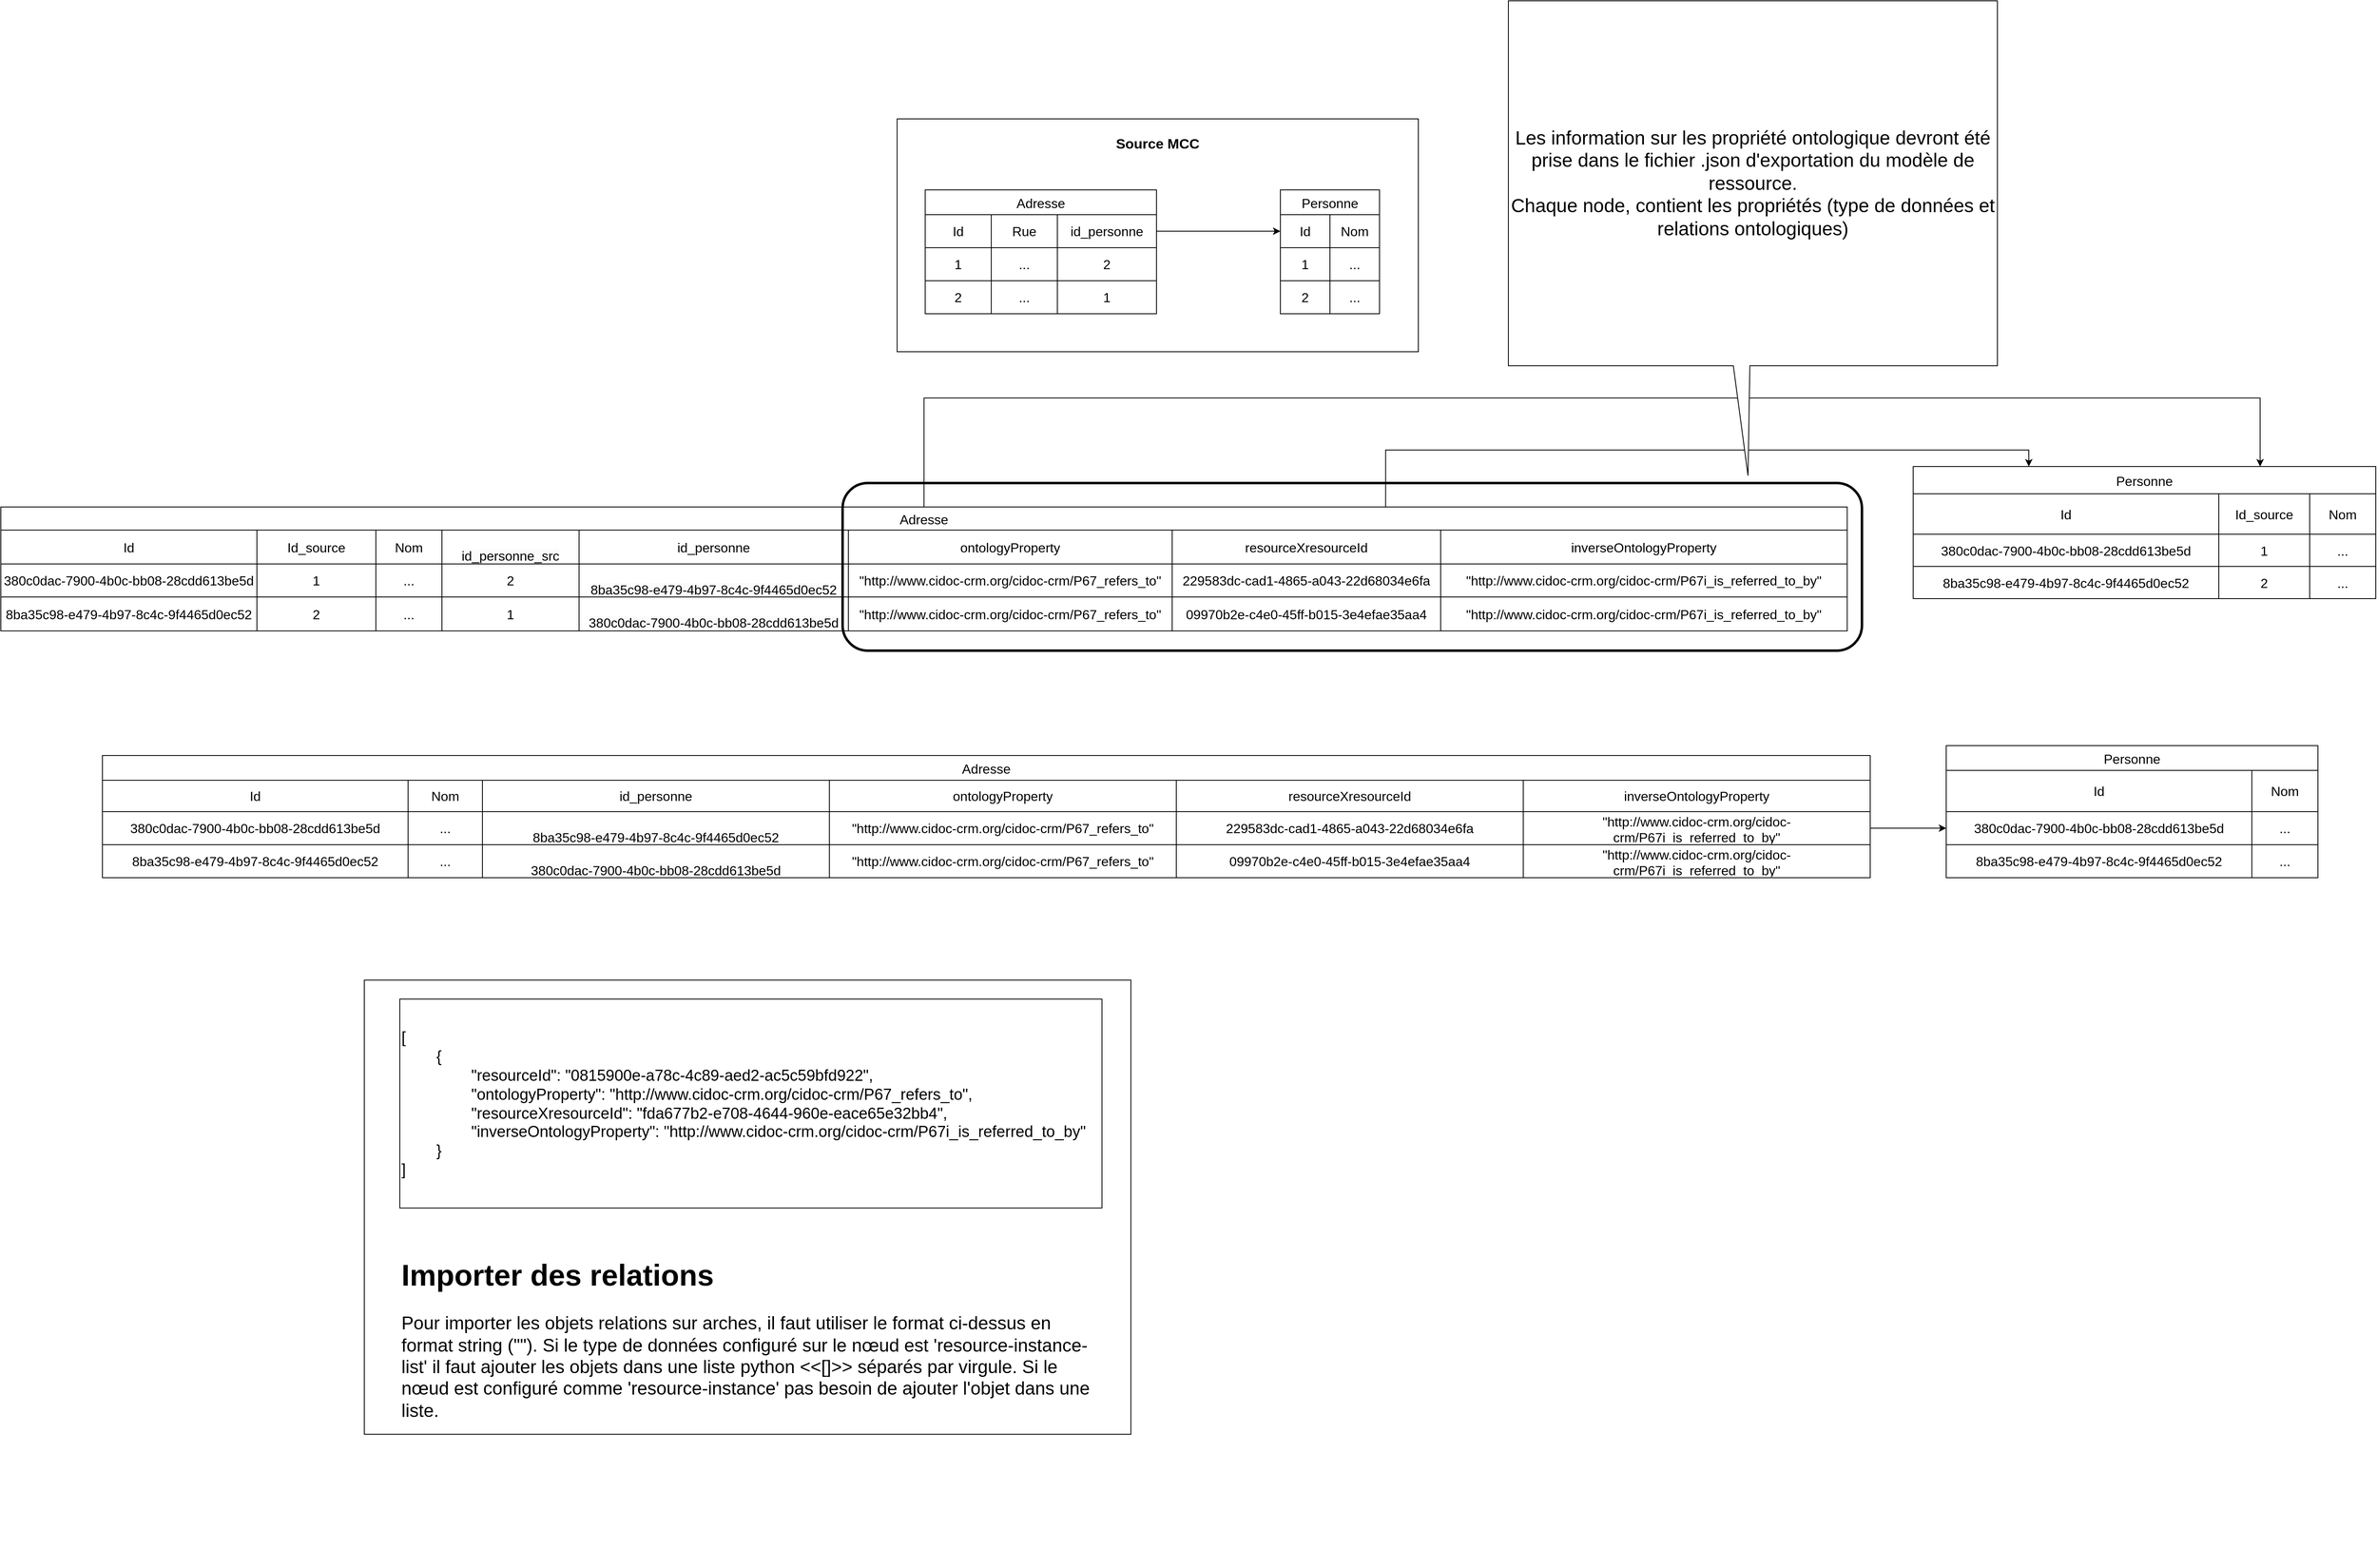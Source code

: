<mxfile version="25.0.3">
  <diagram name="Page-1" id="IC2KCkqAi2Nd4JaMHpeQ">
    <mxGraphModel dx="5240" dy="2346" grid="0" gridSize="10" guides="1" tooltips="1" connect="1" arrows="1" fold="1" page="0" pageScale="1" pageWidth="827" pageHeight="1169" math="0" shadow="0">
      <root>
        <mxCell id="0" />
        <mxCell id="1" parent="0" />
        <mxCell id="qV6dKlDI1EXLV0EOjrcU-1" value="Personne" style="shape=table;startSize=30;container=1;collapsible=0;childLayout=tableLayout;strokeColor=default;fontSize=16;" parent="1" vertex="1">
          <mxGeometry x="1049" y="286" width="120" height="150" as="geometry" />
        </mxCell>
        <mxCell id="qV6dKlDI1EXLV0EOjrcU-2" value="" style="shape=tableRow;horizontal=0;startSize=0;swimlaneHead=0;swimlaneBody=0;strokeColor=inherit;top=0;left=0;bottom=0;right=0;collapsible=0;dropTarget=0;fillColor=none;points=[[0,0.5],[1,0.5]];portConstraint=eastwest;fontSize=16;" parent="qV6dKlDI1EXLV0EOjrcU-1" vertex="1">
          <mxGeometry y="30" width="120" height="40" as="geometry" />
        </mxCell>
        <mxCell id="qV6dKlDI1EXLV0EOjrcU-3" value="Id" style="shape=partialRectangle;html=1;whiteSpace=wrap;connectable=0;strokeColor=inherit;overflow=hidden;fillColor=none;top=0;left=0;bottom=0;right=0;pointerEvents=1;fontSize=16;" parent="qV6dKlDI1EXLV0EOjrcU-2" vertex="1">
          <mxGeometry width="60" height="40" as="geometry">
            <mxRectangle width="60" height="40" as="alternateBounds" />
          </mxGeometry>
        </mxCell>
        <mxCell id="qV6dKlDI1EXLV0EOjrcU-5" value="Nom" style="shape=partialRectangle;html=1;whiteSpace=wrap;connectable=0;strokeColor=inherit;overflow=hidden;fillColor=none;top=0;left=0;bottom=0;right=0;pointerEvents=1;fontSize=16;" parent="qV6dKlDI1EXLV0EOjrcU-2" vertex="1">
          <mxGeometry x="60" width="60" height="40" as="geometry">
            <mxRectangle width="60" height="40" as="alternateBounds" />
          </mxGeometry>
        </mxCell>
        <mxCell id="qV6dKlDI1EXLV0EOjrcU-6" value="" style="shape=tableRow;horizontal=0;startSize=0;swimlaneHead=0;swimlaneBody=0;strokeColor=inherit;top=0;left=0;bottom=0;right=0;collapsible=0;dropTarget=0;fillColor=none;points=[[0,0.5],[1,0.5]];portConstraint=eastwest;fontSize=16;" parent="qV6dKlDI1EXLV0EOjrcU-1" vertex="1">
          <mxGeometry y="70" width="120" height="40" as="geometry" />
        </mxCell>
        <mxCell id="qV6dKlDI1EXLV0EOjrcU-7" value="1" style="shape=partialRectangle;html=1;whiteSpace=wrap;connectable=0;strokeColor=inherit;overflow=hidden;fillColor=none;top=0;left=0;bottom=0;right=0;pointerEvents=1;fontSize=16;" parent="qV6dKlDI1EXLV0EOjrcU-6" vertex="1">
          <mxGeometry width="60" height="40" as="geometry">
            <mxRectangle width="60" height="40" as="alternateBounds" />
          </mxGeometry>
        </mxCell>
        <mxCell id="qV6dKlDI1EXLV0EOjrcU-9" value="..." style="shape=partialRectangle;html=1;whiteSpace=wrap;connectable=0;strokeColor=inherit;overflow=hidden;fillColor=none;top=0;left=0;bottom=0;right=0;pointerEvents=1;fontSize=16;" parent="qV6dKlDI1EXLV0EOjrcU-6" vertex="1">
          <mxGeometry x="60" width="60" height="40" as="geometry">
            <mxRectangle width="60" height="40" as="alternateBounds" />
          </mxGeometry>
        </mxCell>
        <mxCell id="qV6dKlDI1EXLV0EOjrcU-10" value="" style="shape=tableRow;horizontal=0;startSize=0;swimlaneHead=0;swimlaneBody=0;strokeColor=inherit;top=0;left=0;bottom=0;right=0;collapsible=0;dropTarget=0;fillColor=none;points=[[0,0.5],[1,0.5]];portConstraint=eastwest;fontSize=16;" parent="qV6dKlDI1EXLV0EOjrcU-1" vertex="1">
          <mxGeometry y="110" width="120" height="40" as="geometry" />
        </mxCell>
        <mxCell id="qV6dKlDI1EXLV0EOjrcU-11" value="2" style="shape=partialRectangle;html=1;whiteSpace=wrap;connectable=0;strokeColor=inherit;overflow=hidden;fillColor=none;top=0;left=0;bottom=0;right=0;pointerEvents=1;fontSize=16;" parent="qV6dKlDI1EXLV0EOjrcU-10" vertex="1">
          <mxGeometry width="60" height="40" as="geometry">
            <mxRectangle width="60" height="40" as="alternateBounds" />
          </mxGeometry>
        </mxCell>
        <mxCell id="qV6dKlDI1EXLV0EOjrcU-13" value="..." style="shape=partialRectangle;html=1;whiteSpace=wrap;connectable=0;strokeColor=inherit;overflow=hidden;fillColor=none;top=0;left=0;bottom=0;right=0;pointerEvents=1;fontSize=16;" parent="qV6dKlDI1EXLV0EOjrcU-10" vertex="1">
          <mxGeometry x="60" width="60" height="40" as="geometry">
            <mxRectangle width="60" height="40" as="alternateBounds" />
          </mxGeometry>
        </mxCell>
        <mxCell id="qV6dKlDI1EXLV0EOjrcU-14" value="Adresse" style="shape=table;startSize=30;container=1;collapsible=0;childLayout=tableLayout;strokeColor=default;fontSize=16;" parent="1" vertex="1">
          <mxGeometry x="619" y="286" width="280" height="150" as="geometry" />
        </mxCell>
        <mxCell id="qV6dKlDI1EXLV0EOjrcU-15" value="" style="shape=tableRow;horizontal=0;startSize=0;swimlaneHead=0;swimlaneBody=0;strokeColor=inherit;top=0;left=0;bottom=0;right=0;collapsible=0;dropTarget=0;fillColor=none;points=[[0,0.5],[1,0.5]];portConstraint=eastwest;fontSize=16;" parent="qV6dKlDI1EXLV0EOjrcU-14" vertex="1">
          <mxGeometry y="30" width="280" height="40" as="geometry" />
        </mxCell>
        <mxCell id="qV6dKlDI1EXLV0EOjrcU-16" value="Id" style="shape=partialRectangle;html=1;whiteSpace=wrap;connectable=0;strokeColor=inherit;overflow=hidden;fillColor=none;top=0;left=0;bottom=0;right=0;pointerEvents=1;fontSize=16;" parent="qV6dKlDI1EXLV0EOjrcU-15" vertex="1">
          <mxGeometry width="80" height="40" as="geometry">
            <mxRectangle width="80" height="40" as="alternateBounds" />
          </mxGeometry>
        </mxCell>
        <mxCell id="qV6dKlDI1EXLV0EOjrcU-17" value="Rue" style="shape=partialRectangle;html=1;whiteSpace=wrap;connectable=0;strokeColor=inherit;overflow=hidden;fillColor=none;top=0;left=0;bottom=0;right=0;pointerEvents=1;fontSize=16;" parent="qV6dKlDI1EXLV0EOjrcU-15" vertex="1">
          <mxGeometry x="80" width="80" height="40" as="geometry">
            <mxRectangle width="80" height="40" as="alternateBounds" />
          </mxGeometry>
        </mxCell>
        <mxCell id="qV6dKlDI1EXLV0EOjrcU-18" value="id_personne" style="shape=partialRectangle;html=1;whiteSpace=wrap;connectable=0;strokeColor=inherit;overflow=hidden;fillColor=none;top=0;left=0;bottom=0;right=0;pointerEvents=1;fontSize=16;" parent="qV6dKlDI1EXLV0EOjrcU-15" vertex="1">
          <mxGeometry x="160" width="120" height="40" as="geometry">
            <mxRectangle width="120" height="40" as="alternateBounds" />
          </mxGeometry>
        </mxCell>
        <mxCell id="qV6dKlDI1EXLV0EOjrcU-19" value="" style="shape=tableRow;horizontal=0;startSize=0;swimlaneHead=0;swimlaneBody=0;strokeColor=inherit;top=0;left=0;bottom=0;right=0;collapsible=0;dropTarget=0;fillColor=none;points=[[0,0.5],[1,0.5]];portConstraint=eastwest;fontSize=16;" parent="qV6dKlDI1EXLV0EOjrcU-14" vertex="1">
          <mxGeometry y="70" width="280" height="40" as="geometry" />
        </mxCell>
        <mxCell id="qV6dKlDI1EXLV0EOjrcU-20" value="1" style="shape=partialRectangle;html=1;whiteSpace=wrap;connectable=0;strokeColor=inherit;overflow=hidden;fillColor=none;top=0;left=0;bottom=0;right=0;pointerEvents=1;fontSize=16;" parent="qV6dKlDI1EXLV0EOjrcU-19" vertex="1">
          <mxGeometry width="80" height="40" as="geometry">
            <mxRectangle width="80" height="40" as="alternateBounds" />
          </mxGeometry>
        </mxCell>
        <mxCell id="qV6dKlDI1EXLV0EOjrcU-21" value="..." style="shape=partialRectangle;html=1;whiteSpace=wrap;connectable=0;strokeColor=inherit;overflow=hidden;fillColor=none;top=0;left=0;bottom=0;right=0;pointerEvents=1;fontSize=16;" parent="qV6dKlDI1EXLV0EOjrcU-19" vertex="1">
          <mxGeometry x="80" width="80" height="40" as="geometry">
            <mxRectangle width="80" height="40" as="alternateBounds" />
          </mxGeometry>
        </mxCell>
        <mxCell id="qV6dKlDI1EXLV0EOjrcU-22" value="2" style="shape=partialRectangle;html=1;whiteSpace=wrap;connectable=0;strokeColor=inherit;overflow=hidden;fillColor=none;top=0;left=0;bottom=0;right=0;pointerEvents=1;fontSize=16;" parent="qV6dKlDI1EXLV0EOjrcU-19" vertex="1">
          <mxGeometry x="160" width="120" height="40" as="geometry">
            <mxRectangle width="120" height="40" as="alternateBounds" />
          </mxGeometry>
        </mxCell>
        <mxCell id="qV6dKlDI1EXLV0EOjrcU-23" value="" style="shape=tableRow;horizontal=0;startSize=0;swimlaneHead=0;swimlaneBody=0;strokeColor=inherit;top=0;left=0;bottom=0;right=0;collapsible=0;dropTarget=0;fillColor=none;points=[[0,0.5],[1,0.5]];portConstraint=eastwest;fontSize=16;" parent="qV6dKlDI1EXLV0EOjrcU-14" vertex="1">
          <mxGeometry y="110" width="280" height="40" as="geometry" />
        </mxCell>
        <mxCell id="qV6dKlDI1EXLV0EOjrcU-24" value="2" style="shape=partialRectangle;html=1;whiteSpace=wrap;connectable=0;strokeColor=inherit;overflow=hidden;fillColor=none;top=0;left=0;bottom=0;right=0;pointerEvents=1;fontSize=16;" parent="qV6dKlDI1EXLV0EOjrcU-23" vertex="1">
          <mxGeometry width="80" height="40" as="geometry">
            <mxRectangle width="80" height="40" as="alternateBounds" />
          </mxGeometry>
        </mxCell>
        <mxCell id="qV6dKlDI1EXLV0EOjrcU-25" value="..." style="shape=partialRectangle;html=1;whiteSpace=wrap;connectable=0;strokeColor=inherit;overflow=hidden;fillColor=none;top=0;left=0;bottom=0;right=0;pointerEvents=1;fontSize=16;" parent="qV6dKlDI1EXLV0EOjrcU-23" vertex="1">
          <mxGeometry x="80" width="80" height="40" as="geometry">
            <mxRectangle width="80" height="40" as="alternateBounds" />
          </mxGeometry>
        </mxCell>
        <mxCell id="qV6dKlDI1EXLV0EOjrcU-26" value="1" style="shape=partialRectangle;html=1;whiteSpace=wrap;connectable=0;strokeColor=inherit;overflow=hidden;fillColor=none;top=0;left=0;bottom=0;right=0;pointerEvents=1;fontSize=16;" parent="qV6dKlDI1EXLV0EOjrcU-23" vertex="1">
          <mxGeometry x="160" width="120" height="40" as="geometry">
            <mxRectangle width="120" height="40" as="alternateBounds" />
          </mxGeometry>
        </mxCell>
        <mxCell id="qV6dKlDI1EXLV0EOjrcU-27" style="edgeStyle=orthogonalEdgeStyle;rounded=0;orthogonalLoop=1;jettySize=auto;html=1;exitX=1;exitY=0.5;exitDx=0;exitDy=0;entryX=0;entryY=0.5;entryDx=0;entryDy=0;" parent="1" source="qV6dKlDI1EXLV0EOjrcU-15" target="qV6dKlDI1EXLV0EOjrcU-2" edge="1">
          <mxGeometry relative="1" as="geometry" />
        </mxCell>
        <mxCell id="qV6dKlDI1EXLV0EOjrcU-28" value="Personne" style="shape=table;startSize=33;container=1;collapsible=0;childLayout=tableLayout;strokeColor=default;fontSize=16;" parent="1" vertex="1">
          <mxGeometry x="1815" y="621" width="560" height="160" as="geometry" />
        </mxCell>
        <mxCell id="qV6dKlDI1EXLV0EOjrcU-29" value="" style="shape=tableRow;horizontal=0;startSize=0;swimlaneHead=0;swimlaneBody=0;strokeColor=inherit;top=0;left=0;bottom=0;right=0;collapsible=0;dropTarget=0;fillColor=none;points=[[0,0.5],[1,0.5]];portConstraint=eastwest;fontSize=16;" parent="qV6dKlDI1EXLV0EOjrcU-28" vertex="1">
          <mxGeometry y="33" width="560" height="49" as="geometry" />
        </mxCell>
        <mxCell id="qV6dKlDI1EXLV0EOjrcU-30" value="Id" style="shape=partialRectangle;html=1;whiteSpace=wrap;connectable=0;strokeColor=inherit;overflow=hidden;fillColor=none;top=0;left=0;bottom=0;right=0;pointerEvents=1;fontSize=16;" parent="qV6dKlDI1EXLV0EOjrcU-29" vertex="1">
          <mxGeometry width="370" height="49" as="geometry">
            <mxRectangle width="370" height="49" as="alternateBounds" />
          </mxGeometry>
        </mxCell>
        <mxCell id="qV6dKlDI1EXLV0EOjrcU-31" value="Id_source" style="shape=partialRectangle;html=1;whiteSpace=wrap;connectable=0;strokeColor=inherit;overflow=hidden;fillColor=none;top=0;left=0;bottom=0;right=0;pointerEvents=1;fontSize=16;" parent="qV6dKlDI1EXLV0EOjrcU-29" vertex="1">
          <mxGeometry x="370" width="110" height="49" as="geometry">
            <mxRectangle width="110" height="49" as="alternateBounds" />
          </mxGeometry>
        </mxCell>
        <mxCell id="qV6dKlDI1EXLV0EOjrcU-38" value="Nom" style="shape=partialRectangle;html=1;whiteSpace=wrap;connectable=0;strokeColor=inherit;overflow=hidden;fillColor=none;top=0;left=0;bottom=0;right=0;pointerEvents=1;fontSize=16;" parent="qV6dKlDI1EXLV0EOjrcU-29" vertex="1">
          <mxGeometry x="480" width="80" height="49" as="geometry">
            <mxRectangle width="80" height="49" as="alternateBounds" />
          </mxGeometry>
        </mxCell>
        <mxCell id="qV6dKlDI1EXLV0EOjrcU-32" value="" style="shape=tableRow;horizontal=0;startSize=0;swimlaneHead=0;swimlaneBody=0;strokeColor=inherit;top=0;left=0;bottom=0;right=0;collapsible=0;dropTarget=0;fillColor=none;points=[[0,0.5],[1,0.5]];portConstraint=eastwest;fontSize=16;" parent="qV6dKlDI1EXLV0EOjrcU-28" vertex="1">
          <mxGeometry y="82" width="560" height="39" as="geometry" />
        </mxCell>
        <mxCell id="qV6dKlDI1EXLV0EOjrcU-33" value="380c0dac-7900-4b0c-bb08-28cdd613be5d" style="shape=partialRectangle;html=1;whiteSpace=wrap;connectable=0;strokeColor=inherit;overflow=hidden;fillColor=none;top=0;left=0;bottom=0;right=0;pointerEvents=1;fontSize=16;" parent="qV6dKlDI1EXLV0EOjrcU-32" vertex="1">
          <mxGeometry width="370" height="39" as="geometry">
            <mxRectangle width="370" height="39" as="alternateBounds" />
          </mxGeometry>
        </mxCell>
        <mxCell id="qV6dKlDI1EXLV0EOjrcU-34" value="1" style="shape=partialRectangle;html=1;whiteSpace=wrap;connectable=0;strokeColor=inherit;overflow=hidden;fillColor=none;top=0;left=0;bottom=0;right=0;pointerEvents=1;fontSize=16;" parent="qV6dKlDI1EXLV0EOjrcU-32" vertex="1">
          <mxGeometry x="370" width="110" height="39" as="geometry">
            <mxRectangle width="110" height="39" as="alternateBounds" />
          </mxGeometry>
        </mxCell>
        <mxCell id="qV6dKlDI1EXLV0EOjrcU-39" value="..." style="shape=partialRectangle;html=1;whiteSpace=wrap;connectable=0;strokeColor=inherit;overflow=hidden;fillColor=none;top=0;left=0;bottom=0;right=0;pointerEvents=1;fontSize=16;" parent="qV6dKlDI1EXLV0EOjrcU-32" vertex="1">
          <mxGeometry x="480" width="80" height="39" as="geometry">
            <mxRectangle width="80" height="39" as="alternateBounds" />
          </mxGeometry>
        </mxCell>
        <mxCell id="qV6dKlDI1EXLV0EOjrcU-35" value="" style="shape=tableRow;horizontal=0;startSize=0;swimlaneHead=0;swimlaneBody=0;strokeColor=inherit;top=0;left=0;bottom=0;right=0;collapsible=0;dropTarget=0;fillColor=none;points=[[0,0.5],[1,0.5]];portConstraint=eastwest;fontSize=16;" parent="qV6dKlDI1EXLV0EOjrcU-28" vertex="1">
          <mxGeometry y="121" width="560" height="39" as="geometry" />
        </mxCell>
        <mxCell id="qV6dKlDI1EXLV0EOjrcU-36" value="8ba35c98-e479-4b97-8c4c-9f4465d0ec52" style="shape=partialRectangle;html=1;whiteSpace=wrap;connectable=0;strokeColor=inherit;overflow=hidden;fillColor=none;top=0;left=0;bottom=0;right=0;pointerEvents=1;fontSize=16;" parent="qV6dKlDI1EXLV0EOjrcU-35" vertex="1">
          <mxGeometry width="370" height="39" as="geometry">
            <mxRectangle width="370" height="39" as="alternateBounds" />
          </mxGeometry>
        </mxCell>
        <mxCell id="qV6dKlDI1EXLV0EOjrcU-37" value="2" style="shape=partialRectangle;html=1;whiteSpace=wrap;connectable=0;strokeColor=inherit;overflow=hidden;fillColor=none;top=0;left=0;bottom=0;right=0;pointerEvents=1;fontSize=16;" parent="qV6dKlDI1EXLV0EOjrcU-35" vertex="1">
          <mxGeometry x="370" width="110" height="39" as="geometry">
            <mxRectangle width="110" height="39" as="alternateBounds" />
          </mxGeometry>
        </mxCell>
        <mxCell id="qV6dKlDI1EXLV0EOjrcU-40" value="..." style="shape=partialRectangle;html=1;whiteSpace=wrap;connectable=0;strokeColor=inherit;overflow=hidden;fillColor=none;top=0;left=0;bottom=0;right=0;pointerEvents=1;fontSize=16;" parent="qV6dKlDI1EXLV0EOjrcU-35" vertex="1">
          <mxGeometry x="480" width="80" height="39" as="geometry">
            <mxRectangle width="80" height="39" as="alternateBounds" />
          </mxGeometry>
        </mxCell>
        <mxCell id="qV6dKlDI1EXLV0EOjrcU-97" style="edgeStyle=orthogonalEdgeStyle;rounded=0;orthogonalLoop=1;jettySize=auto;html=1;exitX=0.75;exitY=0;exitDx=0;exitDy=0;entryX=0.25;entryY=0;entryDx=0;entryDy=0;" parent="1" source="qV6dKlDI1EXLV0EOjrcU-41" target="qV6dKlDI1EXLV0EOjrcU-28" edge="1">
          <mxGeometry relative="1" as="geometry" />
        </mxCell>
        <mxCell id="qV6dKlDI1EXLV0EOjrcU-109" style="edgeStyle=orthogonalEdgeStyle;rounded=0;orthogonalLoop=1;jettySize=auto;html=1;exitX=0.5;exitY=0;exitDx=0;exitDy=0;entryX=0.75;entryY=0;entryDx=0;entryDy=0;" parent="1" source="qV6dKlDI1EXLV0EOjrcU-41" target="qV6dKlDI1EXLV0EOjrcU-28" edge="1">
          <mxGeometry relative="1" as="geometry">
            <Array as="points">
              <mxPoint x="690" y="538" />
              <mxPoint x="2418" y="538" />
            </Array>
          </mxGeometry>
        </mxCell>
        <mxCell id="qV6dKlDI1EXLV0EOjrcU-41" value="Adresse" style="shape=table;startSize=28;container=1;collapsible=0;childLayout=tableLayout;strokeColor=default;fontSize=16;" parent="1" vertex="1">
          <mxGeometry x="-500" y="670" width="2235.162" height="150.095" as="geometry" />
        </mxCell>
        <mxCell id="qV6dKlDI1EXLV0EOjrcU-42" value="" style="shape=tableRow;horizontal=0;startSize=0;swimlaneHead=0;swimlaneBody=0;strokeColor=inherit;top=0;left=0;bottom=0;right=0;collapsible=0;dropTarget=0;fillColor=none;points=[[0,0.5],[1,0.5]];portConstraint=eastwest;fontSize=16;" parent="qV6dKlDI1EXLV0EOjrcU-41" vertex="1">
          <mxGeometry y="28" width="2235.162" height="41" as="geometry" />
        </mxCell>
        <mxCell id="qV6dKlDI1EXLV0EOjrcU-43" value="Id" style="shape=partialRectangle;html=1;whiteSpace=wrap;connectable=0;strokeColor=inherit;overflow=hidden;fillColor=none;top=0;left=0;bottom=0;right=0;pointerEvents=1;fontSize=16;" parent="qV6dKlDI1EXLV0EOjrcU-42" vertex="1">
          <mxGeometry width="310" height="41" as="geometry">
            <mxRectangle width="310" height="41" as="alternateBounds" />
          </mxGeometry>
        </mxCell>
        <mxCell id="qV6dKlDI1EXLV0EOjrcU-44" value="Id_source" style="shape=partialRectangle;html=1;whiteSpace=wrap;connectable=0;strokeColor=inherit;overflow=hidden;fillColor=none;top=0;left=0;bottom=0;right=0;pointerEvents=1;fontSize=16;" parent="qV6dKlDI1EXLV0EOjrcU-42" vertex="1">
          <mxGeometry x="310" width="144" height="41" as="geometry">
            <mxRectangle width="144" height="41" as="alternateBounds" />
          </mxGeometry>
        </mxCell>
        <mxCell id="qV6dKlDI1EXLV0EOjrcU-45" value="Nom" style="shape=partialRectangle;html=1;whiteSpace=wrap;connectable=0;strokeColor=inherit;overflow=hidden;fillColor=none;top=0;left=0;bottom=0;right=0;pointerEvents=1;fontSize=16;" parent="qV6dKlDI1EXLV0EOjrcU-42" vertex="1">
          <mxGeometry x="454" width="80" height="41" as="geometry">
            <mxRectangle width="80" height="41" as="alternateBounds" />
          </mxGeometry>
        </mxCell>
        <mxCell id="qV6dKlDI1EXLV0EOjrcU-54" value="&lt;br&gt;&lt;span style=&quot;color: rgb(0, 0, 0); font-family: Helvetica; font-size: 16px; font-style: normal; font-variant-ligatures: normal; font-variant-caps: normal; font-weight: 400; letter-spacing: normal; orphans: 2; text-align: center; text-indent: 0px; text-transform: none; widows: 2; word-spacing: 0px; -webkit-text-stroke-width: 0px; white-space: normal; background-color: rgb(251, 251, 251); text-decoration-thickness: initial; text-decoration-style: initial; text-decoration-color: initial; display: inline !important; float: none;&quot;&gt;id_personne_src&lt;/span&gt;&lt;div&gt;&lt;br/&gt;&lt;/div&gt;" style="shape=partialRectangle;html=1;whiteSpace=wrap;connectable=0;strokeColor=inherit;overflow=hidden;fillColor=none;top=0;left=0;bottom=0;right=0;pointerEvents=1;fontSize=16;" parent="qV6dKlDI1EXLV0EOjrcU-42" vertex="1">
          <mxGeometry x="534" width="166" height="41" as="geometry">
            <mxRectangle width="166" height="41" as="alternateBounds" />
          </mxGeometry>
        </mxCell>
        <mxCell id="qV6dKlDI1EXLV0EOjrcU-57" value="id_personne" style="shape=partialRectangle;html=1;whiteSpace=wrap;connectable=0;strokeColor=inherit;overflow=hidden;fillColor=none;top=0;left=0;bottom=0;right=0;pointerEvents=1;fontSize=16;" parent="qV6dKlDI1EXLV0EOjrcU-42" vertex="1">
          <mxGeometry x="700" width="326" height="41" as="geometry">
            <mxRectangle width="326" height="41" as="alternateBounds" />
          </mxGeometry>
        </mxCell>
        <mxCell id="qV6dKlDI1EXLV0EOjrcU-100" value="ontologyProperty" style="shape=partialRectangle;html=1;whiteSpace=wrap;connectable=0;strokeColor=inherit;overflow=hidden;fillColor=none;top=0;left=0;bottom=0;right=0;pointerEvents=1;fontSize=16;" parent="qV6dKlDI1EXLV0EOjrcU-42" vertex="1">
          <mxGeometry x="1026" width="392" height="41" as="geometry">
            <mxRectangle width="392" height="41" as="alternateBounds" />
          </mxGeometry>
        </mxCell>
        <mxCell id="qV6dKlDI1EXLV0EOjrcU-103" value="resourceXresourceId" style="shape=partialRectangle;html=1;whiteSpace=wrap;connectable=0;strokeColor=inherit;overflow=hidden;fillColor=none;top=0;left=0;bottom=0;right=0;pointerEvents=1;fontSize=16;" parent="qV6dKlDI1EXLV0EOjrcU-42" vertex="1">
          <mxGeometry x="1418" width="325" height="41" as="geometry">
            <mxRectangle width="325" height="41" as="alternateBounds" />
          </mxGeometry>
        </mxCell>
        <mxCell id="qV6dKlDI1EXLV0EOjrcU-106" value="inverseOntologyProperty" style="shape=partialRectangle;html=1;whiteSpace=wrap;connectable=0;strokeColor=inherit;overflow=hidden;fillColor=none;top=0;left=0;bottom=0;right=0;pointerEvents=1;fontSize=16;" parent="qV6dKlDI1EXLV0EOjrcU-42" vertex="1">
          <mxGeometry x="1743" width="492" height="41" as="geometry">
            <mxRectangle width="492" height="41" as="alternateBounds" />
          </mxGeometry>
        </mxCell>
        <mxCell id="qV6dKlDI1EXLV0EOjrcU-46" value="" style="shape=tableRow;horizontal=0;startSize=0;swimlaneHead=0;swimlaneBody=0;strokeColor=inherit;top=0;left=0;bottom=0;right=0;collapsible=0;dropTarget=0;fillColor=none;points=[[0,0.5],[1,0.5]];portConstraint=eastwest;fontSize=16;" parent="qV6dKlDI1EXLV0EOjrcU-41" vertex="1">
          <mxGeometry y="69" width="2235.162" height="40" as="geometry" />
        </mxCell>
        <mxCell id="qV6dKlDI1EXLV0EOjrcU-47" value="380c0dac-7900-4b0c-bb08-28cdd613be5d" style="shape=partialRectangle;html=1;whiteSpace=wrap;connectable=0;strokeColor=inherit;overflow=hidden;fillColor=none;top=0;left=0;bottom=0;right=0;pointerEvents=1;fontSize=16;" parent="qV6dKlDI1EXLV0EOjrcU-46" vertex="1">
          <mxGeometry width="310" height="40" as="geometry">
            <mxRectangle width="310" height="40" as="alternateBounds" />
          </mxGeometry>
        </mxCell>
        <mxCell id="qV6dKlDI1EXLV0EOjrcU-48" value="1" style="shape=partialRectangle;html=1;whiteSpace=wrap;connectable=0;strokeColor=inherit;overflow=hidden;fillColor=none;top=0;left=0;bottom=0;right=0;pointerEvents=1;fontSize=16;" parent="qV6dKlDI1EXLV0EOjrcU-46" vertex="1">
          <mxGeometry x="310" width="144" height="40" as="geometry">
            <mxRectangle width="144" height="40" as="alternateBounds" />
          </mxGeometry>
        </mxCell>
        <mxCell id="qV6dKlDI1EXLV0EOjrcU-49" value="..." style="shape=partialRectangle;html=1;whiteSpace=wrap;connectable=0;strokeColor=inherit;overflow=hidden;fillColor=none;top=0;left=0;bottom=0;right=0;pointerEvents=1;fontSize=16;" parent="qV6dKlDI1EXLV0EOjrcU-46" vertex="1">
          <mxGeometry x="454" width="80" height="40" as="geometry">
            <mxRectangle width="80" height="40" as="alternateBounds" />
          </mxGeometry>
        </mxCell>
        <mxCell id="qV6dKlDI1EXLV0EOjrcU-55" value="2" style="shape=partialRectangle;html=1;whiteSpace=wrap;connectable=0;strokeColor=inherit;overflow=hidden;fillColor=none;top=0;left=0;bottom=0;right=0;pointerEvents=1;fontSize=16;" parent="qV6dKlDI1EXLV0EOjrcU-46" vertex="1">
          <mxGeometry x="534" width="166" height="40" as="geometry">
            <mxRectangle width="166" height="40" as="alternateBounds" />
          </mxGeometry>
        </mxCell>
        <mxCell id="qV6dKlDI1EXLV0EOjrcU-58" value="&#xa;&lt;span style=&quot;color: rgb(0, 0, 0); font-family: Helvetica; font-size: 16px; font-style: normal; font-variant-ligatures: normal; font-variant-caps: normal; font-weight: 400; letter-spacing: normal; orphans: 2; text-align: center; text-indent: 0px; text-transform: none; widows: 2; word-spacing: 0px; -webkit-text-stroke-width: 0px; white-space: normal; background-color: rgb(251, 251, 251); text-decoration-thickness: initial; text-decoration-style: initial; text-decoration-color: initial; display: inline !important; float: none;&quot;&gt;8ba35c98-e479-4b97-8c4c-9f4465d0ec52&lt;/span&gt;&#xa;&#xa;" style="shape=partialRectangle;html=1;whiteSpace=wrap;connectable=0;strokeColor=inherit;overflow=hidden;fillColor=none;top=0;left=0;bottom=0;right=0;pointerEvents=1;fontSize=16;" parent="qV6dKlDI1EXLV0EOjrcU-46" vertex="1">
          <mxGeometry x="700" width="326" height="40" as="geometry">
            <mxRectangle width="326" height="40" as="alternateBounds" />
          </mxGeometry>
        </mxCell>
        <mxCell id="qV6dKlDI1EXLV0EOjrcU-101" value="&quot;http://www.cidoc-crm.org/cidoc-crm/P67_refers_to&quot;" style="shape=partialRectangle;html=1;whiteSpace=wrap;connectable=0;strokeColor=inherit;overflow=hidden;fillColor=none;top=0;left=0;bottom=0;right=0;pointerEvents=1;fontSize=16;" parent="qV6dKlDI1EXLV0EOjrcU-46" vertex="1">
          <mxGeometry x="1026" width="392" height="40" as="geometry">
            <mxRectangle width="392" height="40" as="alternateBounds" />
          </mxGeometry>
        </mxCell>
        <mxCell id="qV6dKlDI1EXLV0EOjrcU-104" value="229583dc-cad1-4865-a043-22d68034e6fa" style="shape=partialRectangle;html=1;whiteSpace=wrap;connectable=0;strokeColor=inherit;overflow=hidden;fillColor=none;top=0;left=0;bottom=0;right=0;pointerEvents=1;fontSize=16;" parent="qV6dKlDI1EXLV0EOjrcU-46" vertex="1">
          <mxGeometry x="1418" width="325" height="40" as="geometry">
            <mxRectangle width="325" height="40" as="alternateBounds" />
          </mxGeometry>
        </mxCell>
        <mxCell id="qV6dKlDI1EXLV0EOjrcU-107" value="&quot;http://www.cidoc-crm.org/cidoc-crm/P67i_is_referred_to_by&quot;" style="shape=partialRectangle;html=1;whiteSpace=wrap;connectable=0;strokeColor=inherit;overflow=hidden;fillColor=none;top=0;left=0;bottom=0;right=0;pointerEvents=1;fontSize=16;" parent="qV6dKlDI1EXLV0EOjrcU-46" vertex="1">
          <mxGeometry x="1743" width="492" height="40" as="geometry">
            <mxRectangle width="492" height="40" as="alternateBounds" />
          </mxGeometry>
        </mxCell>
        <mxCell id="qV6dKlDI1EXLV0EOjrcU-50" value="" style="shape=tableRow;horizontal=0;startSize=0;swimlaneHead=0;swimlaneBody=0;strokeColor=inherit;top=0;left=0;bottom=0;right=0;collapsible=0;dropTarget=0;fillColor=none;points=[[0,0.5],[1,0.5]];portConstraint=eastwest;fontSize=16;" parent="qV6dKlDI1EXLV0EOjrcU-41" vertex="1">
          <mxGeometry y="109" width="2235.162" height="41" as="geometry" />
        </mxCell>
        <mxCell id="qV6dKlDI1EXLV0EOjrcU-51" value="8ba35c98-e479-4b97-8c4c-9f4465d0ec52" style="shape=partialRectangle;html=1;whiteSpace=wrap;connectable=0;strokeColor=inherit;overflow=hidden;fillColor=none;top=0;left=0;bottom=0;right=0;pointerEvents=1;fontSize=16;" parent="qV6dKlDI1EXLV0EOjrcU-50" vertex="1">
          <mxGeometry width="310" height="41" as="geometry">
            <mxRectangle width="310" height="41" as="alternateBounds" />
          </mxGeometry>
        </mxCell>
        <mxCell id="qV6dKlDI1EXLV0EOjrcU-52" value="2" style="shape=partialRectangle;html=1;whiteSpace=wrap;connectable=0;strokeColor=inherit;overflow=hidden;fillColor=none;top=0;left=0;bottom=0;right=0;pointerEvents=1;fontSize=16;" parent="qV6dKlDI1EXLV0EOjrcU-50" vertex="1">
          <mxGeometry x="310" width="144" height="41" as="geometry">
            <mxRectangle width="144" height="41" as="alternateBounds" />
          </mxGeometry>
        </mxCell>
        <mxCell id="qV6dKlDI1EXLV0EOjrcU-53" value="..." style="shape=partialRectangle;html=1;whiteSpace=wrap;connectable=0;strokeColor=inherit;overflow=hidden;fillColor=none;top=0;left=0;bottom=0;right=0;pointerEvents=1;fontSize=16;" parent="qV6dKlDI1EXLV0EOjrcU-50" vertex="1">
          <mxGeometry x="454" width="80" height="41" as="geometry">
            <mxRectangle width="80" height="41" as="alternateBounds" />
          </mxGeometry>
        </mxCell>
        <mxCell id="qV6dKlDI1EXLV0EOjrcU-56" value="1" style="shape=partialRectangle;html=1;whiteSpace=wrap;connectable=0;strokeColor=inherit;overflow=hidden;fillColor=none;top=0;left=0;bottom=0;right=0;pointerEvents=1;fontSize=16;" parent="qV6dKlDI1EXLV0EOjrcU-50" vertex="1">
          <mxGeometry x="534" width="166" height="41" as="geometry">
            <mxRectangle width="166" height="41" as="alternateBounds" />
          </mxGeometry>
        </mxCell>
        <mxCell id="qV6dKlDI1EXLV0EOjrcU-59" value="&#xa;&lt;span style=&quot;color: rgb(0, 0, 0); font-family: Helvetica; font-size: 16px; font-style: normal; font-variant-ligatures: normal; font-variant-caps: normal; font-weight: 400; letter-spacing: normal; orphans: 2; text-align: center; text-indent: 0px; text-transform: none; widows: 2; word-spacing: 0px; -webkit-text-stroke-width: 0px; white-space: normal; background-color: rgb(251, 251, 251); text-decoration-thickness: initial; text-decoration-style: initial; text-decoration-color: initial; display: inline !important; float: none;&quot;&gt;380c0dac-7900-4b0c-bb08-28cdd613be5d&lt;/span&gt;&#xa;&#xa;" style="shape=partialRectangle;html=1;whiteSpace=wrap;connectable=0;strokeColor=inherit;overflow=hidden;fillColor=none;top=0;left=0;bottom=0;right=0;pointerEvents=1;fontSize=16;" parent="qV6dKlDI1EXLV0EOjrcU-50" vertex="1">
          <mxGeometry x="700" width="326" height="41" as="geometry">
            <mxRectangle width="326" height="41" as="alternateBounds" />
          </mxGeometry>
        </mxCell>
        <mxCell id="qV6dKlDI1EXLV0EOjrcU-102" value="&quot;http://www.cidoc-crm.org/cidoc-crm/P67_refers_to&quot;" style="shape=partialRectangle;html=1;whiteSpace=wrap;connectable=0;strokeColor=inherit;overflow=hidden;fillColor=none;top=0;left=0;bottom=0;right=0;pointerEvents=1;fontSize=16;" parent="qV6dKlDI1EXLV0EOjrcU-50" vertex="1">
          <mxGeometry x="1026" width="392" height="41" as="geometry">
            <mxRectangle width="392" height="41" as="alternateBounds" />
          </mxGeometry>
        </mxCell>
        <mxCell id="qV6dKlDI1EXLV0EOjrcU-105" value="09970b2e-c4e0-45ff-b015-3e4efae35aa4" style="shape=partialRectangle;html=1;whiteSpace=wrap;connectable=0;strokeColor=inherit;overflow=hidden;fillColor=none;top=0;left=0;bottom=0;right=0;pointerEvents=1;fontSize=16;" parent="qV6dKlDI1EXLV0EOjrcU-50" vertex="1">
          <mxGeometry x="1418" width="325" height="41" as="geometry">
            <mxRectangle width="325" height="41" as="alternateBounds" />
          </mxGeometry>
        </mxCell>
        <UserObject label="&quot;http://www.cidoc-crm.org/cidoc-crm/P67i_is_referred_to_by&quot;" link="&quot;http://www.cidoc-crm.org/cidoc-crm/P67i_is_referred_to_by&quot;" id="qV6dKlDI1EXLV0EOjrcU-108">
          <mxCell style="shape=partialRectangle;html=1;whiteSpace=wrap;connectable=0;strokeColor=inherit;overflow=hidden;fillColor=none;top=0;left=0;bottom=0;right=0;pointerEvents=1;fontSize=16;" parent="qV6dKlDI1EXLV0EOjrcU-50" vertex="1">
            <mxGeometry x="1743" width="492" height="41" as="geometry">
              <mxRectangle width="492" height="41" as="alternateBounds" />
            </mxGeometry>
          </mxCell>
        </UserObject>
        <mxCell id="qV6dKlDI1EXLV0EOjrcU-63" value="Personne" style="shape=table;startSize=30;container=1;collapsible=0;childLayout=tableLayout;strokeColor=default;fontSize=16;" parent="1" vertex="1">
          <mxGeometry x="1855" y="959" width="450" height="160" as="geometry" />
        </mxCell>
        <mxCell id="qV6dKlDI1EXLV0EOjrcU-64" value="" style="shape=tableRow;horizontal=0;startSize=0;swimlaneHead=0;swimlaneBody=0;strokeColor=inherit;top=0;left=0;bottom=0;right=0;collapsible=0;dropTarget=0;fillColor=none;points=[[0,0.5],[1,0.5]];portConstraint=eastwest;fontSize=16;" parent="qV6dKlDI1EXLV0EOjrcU-63" vertex="1">
          <mxGeometry y="30" width="450" height="50" as="geometry" />
        </mxCell>
        <mxCell id="qV6dKlDI1EXLV0EOjrcU-65" value="Id" style="shape=partialRectangle;html=1;whiteSpace=wrap;connectable=0;strokeColor=inherit;overflow=hidden;fillColor=none;top=0;left=0;bottom=0;right=0;pointerEvents=1;fontSize=16;" parent="qV6dKlDI1EXLV0EOjrcU-64" vertex="1">
          <mxGeometry width="370" height="50" as="geometry">
            <mxRectangle width="370" height="50" as="alternateBounds" />
          </mxGeometry>
        </mxCell>
        <mxCell id="qV6dKlDI1EXLV0EOjrcU-67" value="Nom" style="shape=partialRectangle;html=1;whiteSpace=wrap;connectable=0;strokeColor=inherit;overflow=hidden;fillColor=none;top=0;left=0;bottom=0;right=0;pointerEvents=1;fontSize=16;" parent="qV6dKlDI1EXLV0EOjrcU-64" vertex="1">
          <mxGeometry x="370" width="80" height="50" as="geometry">
            <mxRectangle width="80" height="50" as="alternateBounds" />
          </mxGeometry>
        </mxCell>
        <mxCell id="qV6dKlDI1EXLV0EOjrcU-68" value="" style="shape=tableRow;horizontal=0;startSize=0;swimlaneHead=0;swimlaneBody=0;strokeColor=inherit;top=0;left=0;bottom=0;right=0;collapsible=0;dropTarget=0;fillColor=none;points=[[0,0.5],[1,0.5]];portConstraint=eastwest;fontSize=16;" parent="qV6dKlDI1EXLV0EOjrcU-63" vertex="1">
          <mxGeometry y="80" width="450" height="40" as="geometry" />
        </mxCell>
        <mxCell id="qV6dKlDI1EXLV0EOjrcU-69" value="380c0dac-7900-4b0c-bb08-28cdd613be5d" style="shape=partialRectangle;html=1;whiteSpace=wrap;connectable=0;strokeColor=inherit;overflow=hidden;fillColor=none;top=0;left=0;bottom=0;right=0;pointerEvents=1;fontSize=16;" parent="qV6dKlDI1EXLV0EOjrcU-68" vertex="1">
          <mxGeometry width="370" height="40" as="geometry">
            <mxRectangle width="370" height="40" as="alternateBounds" />
          </mxGeometry>
        </mxCell>
        <mxCell id="qV6dKlDI1EXLV0EOjrcU-71" value="..." style="shape=partialRectangle;html=1;whiteSpace=wrap;connectable=0;strokeColor=inherit;overflow=hidden;fillColor=none;top=0;left=0;bottom=0;right=0;pointerEvents=1;fontSize=16;" parent="qV6dKlDI1EXLV0EOjrcU-68" vertex="1">
          <mxGeometry x="370" width="80" height="40" as="geometry">
            <mxRectangle width="80" height="40" as="alternateBounds" />
          </mxGeometry>
        </mxCell>
        <mxCell id="qV6dKlDI1EXLV0EOjrcU-72" value="" style="shape=tableRow;horizontal=0;startSize=0;swimlaneHead=0;swimlaneBody=0;strokeColor=inherit;top=0;left=0;bottom=0;right=0;collapsible=0;dropTarget=0;fillColor=none;points=[[0,0.5],[1,0.5]];portConstraint=eastwest;fontSize=16;" parent="qV6dKlDI1EXLV0EOjrcU-63" vertex="1">
          <mxGeometry y="120" width="450" height="40" as="geometry" />
        </mxCell>
        <mxCell id="qV6dKlDI1EXLV0EOjrcU-73" value="8ba35c98-e479-4b97-8c4c-9f4465d0ec52" style="shape=partialRectangle;html=1;whiteSpace=wrap;connectable=0;strokeColor=inherit;overflow=hidden;fillColor=none;top=0;left=0;bottom=0;right=0;pointerEvents=1;fontSize=16;" parent="qV6dKlDI1EXLV0EOjrcU-72" vertex="1">
          <mxGeometry width="370" height="40" as="geometry">
            <mxRectangle width="370" height="40" as="alternateBounds" />
          </mxGeometry>
        </mxCell>
        <mxCell id="qV6dKlDI1EXLV0EOjrcU-75" value="..." style="shape=partialRectangle;html=1;whiteSpace=wrap;connectable=0;strokeColor=inherit;overflow=hidden;fillColor=none;top=0;left=0;bottom=0;right=0;pointerEvents=1;fontSize=16;" parent="qV6dKlDI1EXLV0EOjrcU-72" vertex="1">
          <mxGeometry x="370" width="80" height="40" as="geometry">
            <mxRectangle width="80" height="40" as="alternateBounds" />
          </mxGeometry>
        </mxCell>
        <mxCell id="qV6dKlDI1EXLV0EOjrcU-110" value="Adresse" style="shape=table;startSize=30;container=1;collapsible=0;childLayout=tableLayout;strokeColor=default;fontSize=16;" parent="1" vertex="1">
          <mxGeometry x="-377" y="971" width="2140" height="148.0" as="geometry" />
        </mxCell>
        <mxCell id="qV6dKlDI1EXLV0EOjrcU-111" value="" style="shape=tableRow;horizontal=0;startSize=0;swimlaneHead=0;swimlaneBody=0;strokeColor=inherit;top=0;left=0;bottom=0;right=0;collapsible=0;dropTarget=0;fillColor=none;points=[[0,0.5],[1,0.5]];portConstraint=eastwest;fontSize=16;" parent="qV6dKlDI1EXLV0EOjrcU-110" vertex="1">
          <mxGeometry y="30" width="2140" height="38" as="geometry" />
        </mxCell>
        <mxCell id="qV6dKlDI1EXLV0EOjrcU-112" value="Id" style="shape=partialRectangle;html=1;whiteSpace=wrap;connectable=0;strokeColor=inherit;overflow=hidden;fillColor=none;top=0;left=0;bottom=0;right=0;pointerEvents=1;fontSize=16;" parent="qV6dKlDI1EXLV0EOjrcU-111" vertex="1">
          <mxGeometry width="370" height="38" as="geometry">
            <mxRectangle width="370" height="38" as="alternateBounds" />
          </mxGeometry>
        </mxCell>
        <mxCell id="qV6dKlDI1EXLV0EOjrcU-114" value="Nom" style="shape=partialRectangle;html=1;whiteSpace=wrap;connectable=0;strokeColor=inherit;overflow=hidden;fillColor=none;top=0;left=0;bottom=0;right=0;pointerEvents=1;fontSize=16;" parent="qV6dKlDI1EXLV0EOjrcU-111" vertex="1">
          <mxGeometry x="370" width="90" height="38" as="geometry">
            <mxRectangle width="90" height="38" as="alternateBounds" />
          </mxGeometry>
        </mxCell>
        <mxCell id="qV6dKlDI1EXLV0EOjrcU-116" value="id_personne" style="shape=partialRectangle;html=1;whiteSpace=wrap;connectable=0;strokeColor=inherit;overflow=hidden;fillColor=none;top=0;left=0;bottom=0;right=0;pointerEvents=1;fontSize=16;" parent="qV6dKlDI1EXLV0EOjrcU-111" vertex="1">
          <mxGeometry x="460" width="420" height="38" as="geometry">
            <mxRectangle width="420" height="38" as="alternateBounds" />
          </mxGeometry>
        </mxCell>
        <mxCell id="qV6dKlDI1EXLV0EOjrcU-117" value="ontologyProperty" style="shape=partialRectangle;html=1;whiteSpace=wrap;connectable=0;strokeColor=inherit;overflow=hidden;fillColor=none;top=0;left=0;bottom=0;right=0;pointerEvents=1;fontSize=16;" parent="qV6dKlDI1EXLV0EOjrcU-111" vertex="1">
          <mxGeometry x="880" width="420" height="38" as="geometry">
            <mxRectangle width="420" height="38" as="alternateBounds" />
          </mxGeometry>
        </mxCell>
        <mxCell id="qV6dKlDI1EXLV0EOjrcU-118" value="resourceXresourceId" style="shape=partialRectangle;html=1;whiteSpace=wrap;connectable=0;strokeColor=inherit;overflow=hidden;fillColor=none;top=0;left=0;bottom=0;right=0;pointerEvents=1;fontSize=16;" parent="qV6dKlDI1EXLV0EOjrcU-111" vertex="1">
          <mxGeometry x="1300" width="420" height="38" as="geometry">
            <mxRectangle width="420" height="38" as="alternateBounds" />
          </mxGeometry>
        </mxCell>
        <mxCell id="qV6dKlDI1EXLV0EOjrcU-119" value="inverseOntologyProperty" style="shape=partialRectangle;html=1;whiteSpace=wrap;connectable=0;strokeColor=inherit;overflow=hidden;fillColor=none;top=0;left=0;bottom=0;right=0;pointerEvents=1;fontSize=16;" parent="qV6dKlDI1EXLV0EOjrcU-111" vertex="1">
          <mxGeometry x="1720" width="420" height="38" as="geometry">
            <mxRectangle width="420" height="38" as="alternateBounds" />
          </mxGeometry>
        </mxCell>
        <mxCell id="qV6dKlDI1EXLV0EOjrcU-120" value="" style="shape=tableRow;horizontal=0;startSize=0;swimlaneHead=0;swimlaneBody=0;strokeColor=inherit;top=0;left=0;bottom=0;right=0;collapsible=0;dropTarget=0;fillColor=none;points=[[0,0.5],[1,0.5]];portConstraint=eastwest;fontSize=16;" parent="qV6dKlDI1EXLV0EOjrcU-110" vertex="1">
          <mxGeometry y="68" width="2140" height="40" as="geometry" />
        </mxCell>
        <mxCell id="qV6dKlDI1EXLV0EOjrcU-121" value="380c0dac-7900-4b0c-bb08-28cdd613be5d" style="shape=partialRectangle;html=1;whiteSpace=wrap;connectable=0;strokeColor=inherit;overflow=hidden;fillColor=none;top=0;left=0;bottom=0;right=0;pointerEvents=1;fontSize=16;" parent="qV6dKlDI1EXLV0EOjrcU-120" vertex="1">
          <mxGeometry width="370" height="40" as="geometry">
            <mxRectangle width="370" height="40" as="alternateBounds" />
          </mxGeometry>
        </mxCell>
        <mxCell id="qV6dKlDI1EXLV0EOjrcU-123" value="..." style="shape=partialRectangle;html=1;whiteSpace=wrap;connectable=0;strokeColor=inherit;overflow=hidden;fillColor=none;top=0;left=0;bottom=0;right=0;pointerEvents=1;fontSize=16;" parent="qV6dKlDI1EXLV0EOjrcU-120" vertex="1">
          <mxGeometry x="370" width="90" height="40" as="geometry">
            <mxRectangle width="90" height="40" as="alternateBounds" />
          </mxGeometry>
        </mxCell>
        <mxCell id="qV6dKlDI1EXLV0EOjrcU-125" value="&#xa;&lt;span style=&quot;color: rgb(0, 0, 0); font-family: Helvetica; font-size: 16px; font-style: normal; font-variant-ligatures: normal; font-variant-caps: normal; font-weight: 400; letter-spacing: normal; orphans: 2; text-align: center; text-indent: 0px; text-transform: none; widows: 2; word-spacing: 0px; -webkit-text-stroke-width: 0px; white-space: normal; background-color: rgb(251, 251, 251); text-decoration-thickness: initial; text-decoration-style: initial; text-decoration-color: initial; display: inline !important; float: none;&quot;&gt;8ba35c98-e479-4b97-8c4c-9f4465d0ec52&lt;/span&gt;&#xa;&#xa;" style="shape=partialRectangle;html=1;whiteSpace=wrap;connectable=0;strokeColor=inherit;overflow=hidden;fillColor=none;top=0;left=0;bottom=0;right=0;pointerEvents=1;fontSize=16;" parent="qV6dKlDI1EXLV0EOjrcU-120" vertex="1">
          <mxGeometry x="460" width="420" height="40" as="geometry">
            <mxRectangle width="420" height="40" as="alternateBounds" />
          </mxGeometry>
        </mxCell>
        <mxCell id="qV6dKlDI1EXLV0EOjrcU-126" value="&quot;http://www.cidoc-crm.org/cidoc-crm/P67_refers_to&quot;" style="shape=partialRectangle;html=1;whiteSpace=wrap;connectable=0;strokeColor=inherit;overflow=hidden;fillColor=none;top=0;left=0;bottom=0;right=0;pointerEvents=1;fontSize=16;" parent="qV6dKlDI1EXLV0EOjrcU-120" vertex="1">
          <mxGeometry x="880" width="420" height="40" as="geometry">
            <mxRectangle width="420" height="40" as="alternateBounds" />
          </mxGeometry>
        </mxCell>
        <mxCell id="qV6dKlDI1EXLV0EOjrcU-127" value="229583dc-cad1-4865-a043-22d68034e6fa" style="shape=partialRectangle;html=1;whiteSpace=wrap;connectable=0;strokeColor=inherit;overflow=hidden;fillColor=none;top=0;left=0;bottom=0;right=0;pointerEvents=1;fontSize=16;" parent="qV6dKlDI1EXLV0EOjrcU-120" vertex="1">
          <mxGeometry x="1300" width="420" height="40" as="geometry">
            <mxRectangle width="420" height="40" as="alternateBounds" />
          </mxGeometry>
        </mxCell>
        <mxCell id="qV6dKlDI1EXLV0EOjrcU-128" value="&quot;http://www.cidoc-crm.org/cidoc-crm/P67i_is_referred_to_by&quot;" style="shape=partialRectangle;html=1;whiteSpace=wrap;connectable=0;strokeColor=inherit;overflow=hidden;fillColor=none;top=0;left=0;bottom=0;right=0;pointerEvents=1;fontSize=16;" parent="qV6dKlDI1EXLV0EOjrcU-120" vertex="1">
          <mxGeometry x="1720" width="420" height="40" as="geometry">
            <mxRectangle width="420" height="40" as="alternateBounds" />
          </mxGeometry>
        </mxCell>
        <mxCell id="qV6dKlDI1EXLV0EOjrcU-129" value="" style="shape=tableRow;horizontal=0;startSize=0;swimlaneHead=0;swimlaneBody=0;strokeColor=inherit;top=0;left=0;bottom=0;right=0;collapsible=0;dropTarget=0;fillColor=none;points=[[0,0.5],[1,0.5]];portConstraint=eastwest;fontSize=16;" parent="qV6dKlDI1EXLV0EOjrcU-110" vertex="1">
          <mxGeometry y="108" width="2140" height="40" as="geometry" />
        </mxCell>
        <mxCell id="qV6dKlDI1EXLV0EOjrcU-130" value="8ba35c98-e479-4b97-8c4c-9f4465d0ec52" style="shape=partialRectangle;html=1;whiteSpace=wrap;connectable=0;strokeColor=inherit;overflow=hidden;fillColor=none;top=0;left=0;bottom=0;right=0;pointerEvents=1;fontSize=16;" parent="qV6dKlDI1EXLV0EOjrcU-129" vertex="1">
          <mxGeometry width="370" height="40" as="geometry">
            <mxRectangle width="370" height="40" as="alternateBounds" />
          </mxGeometry>
        </mxCell>
        <mxCell id="qV6dKlDI1EXLV0EOjrcU-132" value="..." style="shape=partialRectangle;html=1;whiteSpace=wrap;connectable=0;strokeColor=inherit;overflow=hidden;fillColor=none;top=0;left=0;bottom=0;right=0;pointerEvents=1;fontSize=16;" parent="qV6dKlDI1EXLV0EOjrcU-129" vertex="1">
          <mxGeometry x="370" width="90" height="40" as="geometry">
            <mxRectangle width="90" height="40" as="alternateBounds" />
          </mxGeometry>
        </mxCell>
        <mxCell id="qV6dKlDI1EXLV0EOjrcU-134" value="&#xa;&lt;span style=&quot;color: rgb(0, 0, 0); font-family: Helvetica; font-size: 16px; font-style: normal; font-variant-ligatures: normal; font-variant-caps: normal; font-weight: 400; letter-spacing: normal; orphans: 2; text-align: center; text-indent: 0px; text-transform: none; widows: 2; word-spacing: 0px; -webkit-text-stroke-width: 0px; white-space: normal; background-color: rgb(251, 251, 251); text-decoration-thickness: initial; text-decoration-style: initial; text-decoration-color: initial; display: inline !important; float: none;&quot;&gt;380c0dac-7900-4b0c-bb08-28cdd613be5d&lt;/span&gt;&#xa;&#xa;" style="shape=partialRectangle;html=1;whiteSpace=wrap;connectable=0;strokeColor=inherit;overflow=hidden;fillColor=none;top=0;left=0;bottom=0;right=0;pointerEvents=1;fontSize=16;" parent="qV6dKlDI1EXLV0EOjrcU-129" vertex="1">
          <mxGeometry x="460" width="420" height="40" as="geometry">
            <mxRectangle width="420" height="40" as="alternateBounds" />
          </mxGeometry>
        </mxCell>
        <mxCell id="qV6dKlDI1EXLV0EOjrcU-135" value="&quot;http://www.cidoc-crm.org/cidoc-crm/P67_refers_to&quot;" style="shape=partialRectangle;html=1;whiteSpace=wrap;connectable=0;strokeColor=inherit;overflow=hidden;fillColor=none;top=0;left=0;bottom=0;right=0;pointerEvents=1;fontSize=16;" parent="qV6dKlDI1EXLV0EOjrcU-129" vertex="1">
          <mxGeometry x="880" width="420" height="40" as="geometry">
            <mxRectangle width="420" height="40" as="alternateBounds" />
          </mxGeometry>
        </mxCell>
        <mxCell id="qV6dKlDI1EXLV0EOjrcU-136" value="09970b2e-c4e0-45ff-b015-3e4efae35aa4" style="shape=partialRectangle;html=1;whiteSpace=wrap;connectable=0;strokeColor=inherit;overflow=hidden;fillColor=none;top=0;left=0;bottom=0;right=0;pointerEvents=1;fontSize=16;" parent="qV6dKlDI1EXLV0EOjrcU-129" vertex="1">
          <mxGeometry x="1300" width="420" height="40" as="geometry">
            <mxRectangle width="420" height="40" as="alternateBounds" />
          </mxGeometry>
        </mxCell>
        <UserObject label="&quot;http://www.cidoc-crm.org/cidoc-crm/P67i_is_referred_to_by&quot;" link="&quot;http://www.cidoc-crm.org/cidoc-crm/P67i_is_referred_to_by&quot;" id="qV6dKlDI1EXLV0EOjrcU-137">
          <mxCell style="shape=partialRectangle;html=1;whiteSpace=wrap;connectable=0;strokeColor=inherit;overflow=hidden;fillColor=none;top=0;left=0;bottom=0;right=0;pointerEvents=1;fontSize=16;" parent="qV6dKlDI1EXLV0EOjrcU-129" vertex="1">
            <mxGeometry x="1720" width="420" height="40" as="geometry">
              <mxRectangle width="420" height="40" as="alternateBounds" />
            </mxGeometry>
          </mxCell>
        </UserObject>
        <mxCell id="_Bzg3g0FNvj25fMNYBGT-1" value="" style="rounded=1;whiteSpace=wrap;html=1;fillColor=none;strokeWidth=3;" parent="1" vertex="1">
          <mxGeometry x="519" y="641" width="1234" height="203" as="geometry" />
        </mxCell>
        <mxCell id="_Bzg3g0FNvj25fMNYBGT-2" value="&lt;font style=&quot;font-size: 23px;&quot;&gt;Les information sur les propriété ontologique devront été prise dans le fichier .json d&#39;exportation du modèle de ressource.&lt;/font&gt;&lt;div&gt;&lt;span style=&quot;font-size: 23px;&quot;&gt;Chaque node, contient les propriétés (type de données et relations ontologiques)&lt;/span&gt;&lt;/div&gt;" style="shape=callout;whiteSpace=wrap;html=1;perimeter=calloutPerimeter;position2=0.49;size=133;position=0.46;" parent="1" vertex="1">
          <mxGeometry x="1325" y="57" width="592" height="575" as="geometry" />
        </mxCell>
        <mxCell id="_Bzg3g0FNvj25fMNYBGT-3" value="" style="rounded=0;whiteSpace=wrap;html=1;fillColor=none;" parent="1" vertex="1">
          <mxGeometry x="585" y="200" width="631" height="282" as="geometry" />
        </mxCell>
        <mxCell id="_Bzg3g0FNvj25fMNYBGT-4" value="Source MCC" style="text;html=1;align=center;verticalAlign=middle;whiteSpace=wrap;rounded=0;fontSize=17;fontStyle=1" parent="1" vertex="1">
          <mxGeometry x="822" y="216" width="157" height="30" as="geometry" />
        </mxCell>
        <mxCell id="_Bzg3g0FNvj25fMNYBGT-5" style="edgeStyle=orthogonalEdgeStyle;rounded=0;orthogonalLoop=1;jettySize=auto;html=1;entryX=0;entryY=0.5;entryDx=0;entryDy=0;" parent="1" source="qV6dKlDI1EXLV0EOjrcU-120" target="qV6dKlDI1EXLV0EOjrcU-68" edge="1">
          <mxGeometry relative="1" as="geometry" />
        </mxCell>
        <mxCell id="CGTrjj5PTNVxztcDmAMP-2" value="&lt;div&gt;[&lt;/div&gt;&lt;div&gt;&lt;span style=&quot;white-space: normal;&quot;&gt;&lt;span style=&quot;white-space:pre&quot;&gt;&#x9;&lt;/span&gt;{&lt;/span&gt;&lt;/div&gt;&lt;div&gt;&lt;span style=&quot;white-space: normal;&quot;&gt;&lt;span style=&quot;white-space:pre&quot;&gt;&#x9;&#x9;&lt;/span&gt;&quot;resourceId&quot;: &quot;0815900e-a78c-4c89-aed2-ac5c59bfd922&quot;,&lt;/span&gt;&lt;/div&gt;&lt;div&gt;&lt;span style=&quot;white-space: normal;&quot;&gt;&lt;span style=&quot;white-space:pre&quot;&gt;&#x9;&#x9;&lt;/span&gt;&quot;ontologyProperty&quot;: &quot;http://www.cidoc-crm.org/cidoc-crm/P67_refers_to&quot;,&lt;/span&gt;&lt;/div&gt;&lt;div&gt;&lt;span style=&quot;white-space: normal;&quot;&gt;&lt;span style=&quot;white-space:pre&quot;&gt;&#x9;&#x9;&lt;/span&gt;&quot;resourceXresourceId&quot;: &quot;fda677b2-e708-4644-960e-eace65e32bb4&quot;,&lt;/span&gt;&lt;/div&gt;&lt;div&gt;&lt;span style=&quot;white-space: normal;&quot;&gt;&lt;span style=&quot;white-space:pre&quot;&gt;&#x9;&#x9;&lt;/span&gt;&quot;inverseOntologyProperty&quot;: &quot;http://www.cidoc-crm.org/cidoc-crm/P67i_is_referred_to_by&quot;&lt;/span&gt;&lt;/div&gt;&lt;div&gt;&lt;span style=&quot;white-space: normal;&quot;&gt;&lt;span style=&quot;white-space:pre&quot;&gt;&#x9;&lt;/span&gt;}&lt;/span&gt;&lt;/div&gt;&lt;div&gt;]&lt;/div&gt;" style="rounded=0;whiteSpace=wrap;html=1;fontSize=19;align=left;" parent="1" vertex="1">
          <mxGeometry x="-17" y="1266" width="850" height="253" as="geometry" />
        </mxCell>
        <mxCell id="CGTrjj5PTNVxztcDmAMP-3" value="&lt;h1 style=&quot;margin-top: 0px;&quot;&gt;Importer des relations&lt;/h1&gt;&lt;p&gt;&lt;font style=&quot;font-size: 22px;&quot;&gt;Pour importer les objets relations sur arches, il faut utiliser le format ci-dessus en format string (&quot;&quot;). Si le type de données configuré sur le nœud est &#39;resource-instance-list&#39; il faut ajouter les objets dans une liste python &amp;lt;&amp;lt;[]&amp;gt;&amp;gt; séparés par virgule. Si le nœud est configuré comme &#39;resource-instance&#39; pas besoin de ajouter l&#39;objet dans une liste.&lt;/font&gt;&lt;/p&gt;" style="text;html=1;whiteSpace=wrap;overflow=hidden;rounded=0;fontSize=18;" parent="1" vertex="1">
          <mxGeometry x="-17" y="1572" width="852" height="379" as="geometry" />
        </mxCell>
        <mxCell id="CGTrjj5PTNVxztcDmAMP-4" value="" style="rounded=0;whiteSpace=wrap;html=1;fillColor=none;" parent="1" vertex="1">
          <mxGeometry x="-60" y="1243" width="928" height="550" as="geometry" />
        </mxCell>
      </root>
    </mxGraphModel>
  </diagram>
</mxfile>
